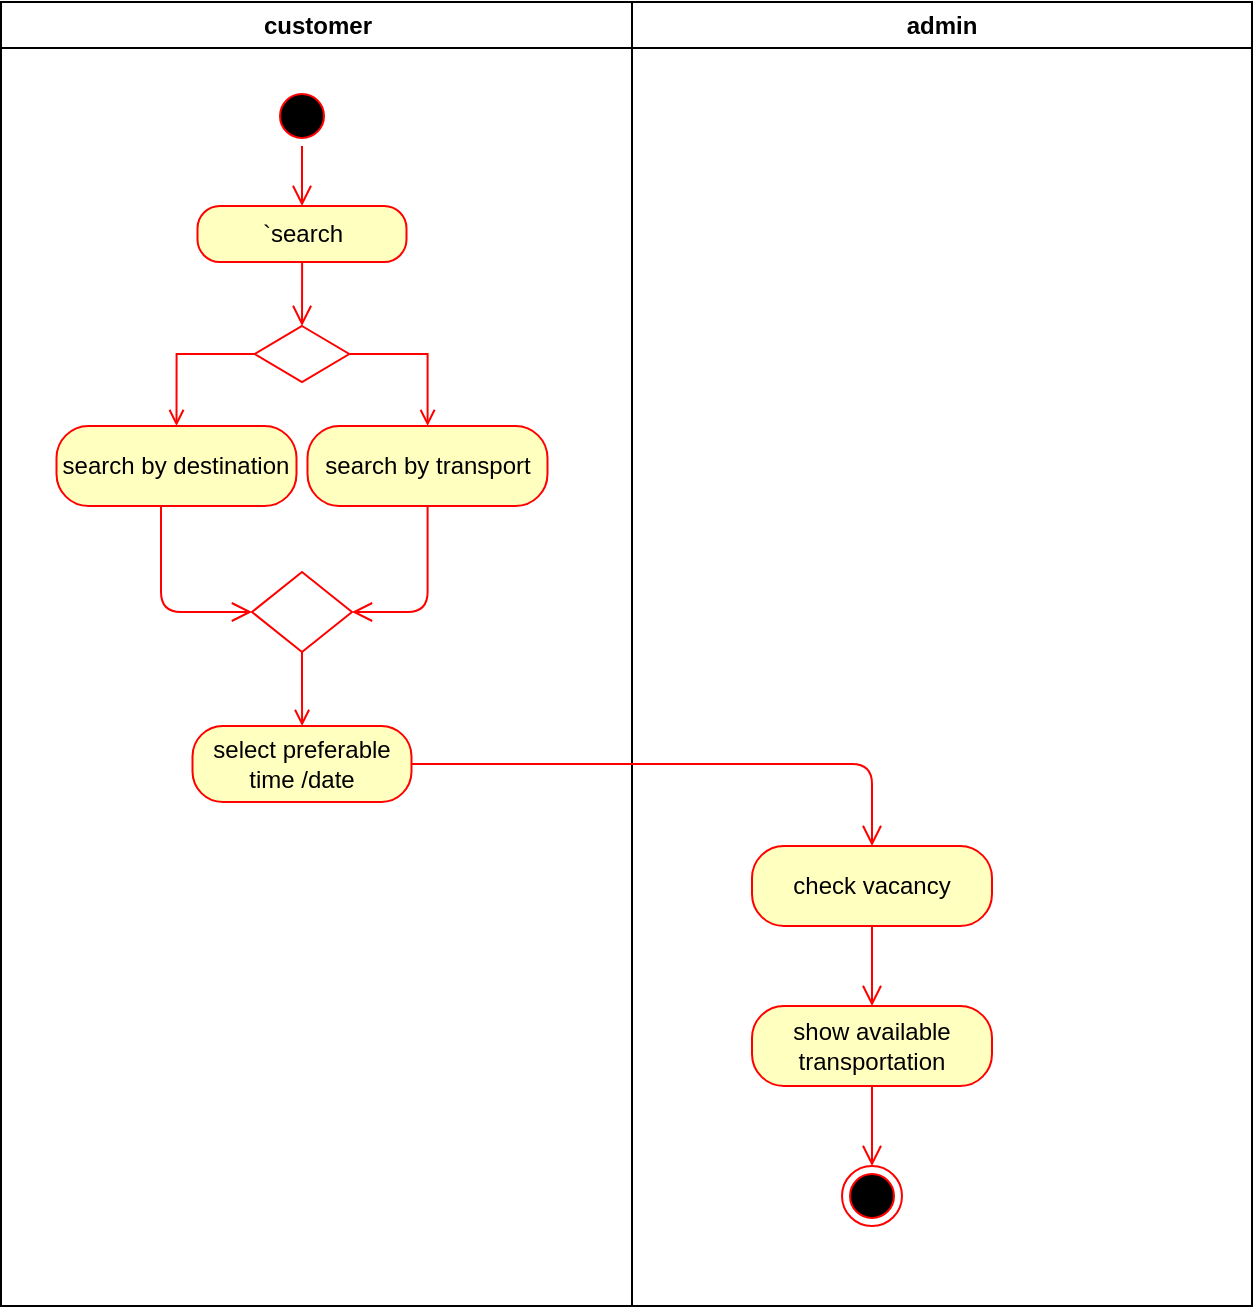 <mxfile version="13.9.9" type="device" pages="4"><diagram name="Search" id="e7e014a7-5840-1c2e-5031-d8a46d1fe8dd"><mxGraphModel dx="852" dy="494" grid="1" gridSize="10" guides="1" tooltips="1" connect="1" arrows="1" fold="1" page="1" pageScale="1" pageWidth="1169" pageHeight="826" background="#ffffff" math="0" shadow="0"><root><mxCell id="0"/><mxCell id="1" parent="0"/><mxCell id="2" value="customer" style="swimlane;whiteSpace=wrap" parent="1" vertex="1"><mxGeometry x="164.5" y="128" width="315.5" height="652" as="geometry"/></mxCell><mxCell id="qeOSUDJX1IPckVFcN7k8-5" value="" style="ellipse;html=1;shape=startState;fillColor=#000000;strokeColor=#ff0000;" parent="2" vertex="1"><mxGeometry x="135.5" y="42" width="30" height="30" as="geometry"/></mxCell><mxCell id="qeOSUDJX1IPckVFcN7k8-6" value="" style="edgeStyle=orthogonalEdgeStyle;html=1;verticalAlign=bottom;endArrow=open;endSize=8;strokeColor=#ff0000;entryX=0.5;entryY=0;entryDx=0;entryDy=0;" parent="2" source="qeOSUDJX1IPckVFcN7k8-5" target="qeOSUDJX1IPckVFcN7k8-7" edge="1"><mxGeometry relative="1" as="geometry"><mxPoint x="150.5" y="132" as="targetPoint"/><mxPoint x="150.5" y="62" as="sourcePoint"/><Array as="points"/></mxGeometry></mxCell><mxCell id="qeOSUDJX1IPckVFcN7k8-7" value="`search" style="rounded=1;whiteSpace=wrap;html=1;arcSize=40;fontColor=#000000;fillColor=#ffffc0;strokeColor=#ff0000;" parent="2" vertex="1"><mxGeometry x="98.25" y="102" width="104.5" height="28" as="geometry"/></mxCell><mxCell id="qeOSUDJX1IPckVFcN7k8-8" value="" style="edgeStyle=orthogonalEdgeStyle;html=1;verticalAlign=bottom;endArrow=open;endSize=8;strokeColor=#ff0000;entryX=0.5;entryY=0;entryDx=0;entryDy=0;" parent="2" source="qeOSUDJX1IPckVFcN7k8-7" target="qeOSUDJX1IPckVFcN7k8-9" edge="1"><mxGeometry relative="1" as="geometry"><mxPoint x="145.5" y="222" as="targetPoint"/><Array as="points"/></mxGeometry></mxCell><mxCell id="qeOSUDJX1IPckVFcN7k8-14" style="edgeStyle=orthogonalEdgeStyle;rounded=0;orthogonalLoop=1;jettySize=auto;html=1;exitX=0;exitY=0.5;exitDx=0;exitDy=0;entryX=0.5;entryY=0;entryDx=0;entryDy=0;strokeColor=#FF0000;endArrow=open;endFill=0;" parent="2" source="qeOSUDJX1IPckVFcN7k8-9" target="qeOSUDJX1IPckVFcN7k8-12" edge="1"><mxGeometry relative="1" as="geometry"/></mxCell><mxCell id="qeOSUDJX1IPckVFcN7k8-15" style="edgeStyle=orthogonalEdgeStyle;rounded=0;orthogonalLoop=1;jettySize=auto;html=1;exitX=1;exitY=0.5;exitDx=0;exitDy=0;strokeColor=#FF0000;endArrow=open;endFill=0;" parent="2" source="qeOSUDJX1IPckVFcN7k8-9" target="qeOSUDJX1IPckVFcN7k8-10" edge="1"><mxGeometry relative="1" as="geometry"/></mxCell><mxCell id="qeOSUDJX1IPckVFcN7k8-9" value="" style="rhombus;whiteSpace=wrap;html=1;strokeColor=#FF0000;" parent="2" vertex="1"><mxGeometry x="126.88" y="162" width="47.25" height="28" as="geometry"/></mxCell><mxCell id="qeOSUDJX1IPckVFcN7k8-12" value="search by destination" style="rounded=1;whiteSpace=wrap;html=1;arcSize=40;fontColor=#000000;fillColor=#ffffc0;strokeColor=#ff0000;" parent="2" vertex="1"><mxGeometry x="27.75" y="212" width="120" height="40" as="geometry"/></mxCell><mxCell id="qeOSUDJX1IPckVFcN7k8-13" value="" style="edgeStyle=orthogonalEdgeStyle;html=1;verticalAlign=bottom;endArrow=open;endSize=8;strokeColor=#ff0000;entryX=0;entryY=0.5;entryDx=0;entryDy=0;" parent="2" source="qeOSUDJX1IPckVFcN7k8-12" target="qeOSUDJX1IPckVFcN7k8-16" edge="1"><mxGeometry relative="1" as="geometry"><mxPoint x="115.5" y="422" as="targetPoint"/><Array as="points"><mxPoint x="80" y="305"/></Array></mxGeometry></mxCell><mxCell id="qeOSUDJX1IPckVFcN7k8-10" value="search by transport" style="rounded=1;whiteSpace=wrap;html=1;arcSize=40;fontColor=#000000;fillColor=#ffffc0;strokeColor=#ff0000;" parent="2" vertex="1"><mxGeometry x="153.25" y="212" width="120" height="40" as="geometry"/></mxCell><mxCell id="qeOSUDJX1IPckVFcN7k8-11" value="" style="edgeStyle=orthogonalEdgeStyle;html=1;verticalAlign=bottom;endArrow=open;endSize=8;strokeColor=#ff0000;entryX=1;entryY=0.5;entryDx=0;entryDy=0;" parent="2" source="qeOSUDJX1IPckVFcN7k8-10" target="qeOSUDJX1IPckVFcN7k8-16" edge="1"><mxGeometry relative="1" as="geometry"><mxPoint x="205.5" y="402" as="targetPoint"/></mxGeometry></mxCell><mxCell id="qeOSUDJX1IPckVFcN7k8-19" style="edgeStyle=orthogonalEdgeStyle;rounded=0;orthogonalLoop=1;jettySize=auto;html=1;exitX=0.5;exitY=1;exitDx=0;exitDy=0;strokeColor=#FF0000;endArrow=open;endFill=0;" parent="2" source="qeOSUDJX1IPckVFcN7k8-16" target="qeOSUDJX1IPckVFcN7k8-17" edge="1"><mxGeometry relative="1" as="geometry"/></mxCell><mxCell id="qeOSUDJX1IPckVFcN7k8-16" value="" style="rhombus;whiteSpace=wrap;html=1;strokeColor=#FF0000;" parent="2" vertex="1"><mxGeometry x="125.5" y="285" width="50" height="40" as="geometry"/></mxCell><mxCell id="qeOSUDJX1IPckVFcN7k8-17" value="select preferable time /date" style="rounded=1;whiteSpace=wrap;html=1;arcSize=40;fontColor=#000000;fillColor=#ffffc0;strokeColor=#ff0000;" parent="2" vertex="1"><mxGeometry x="95.75" y="362" width="109.5" height="38" as="geometry"/></mxCell><mxCell id="3" value="admin" style="swimlane;whiteSpace=wrap;startSize=23;" parent="1" vertex="1"><mxGeometry x="480" y="128" width="310" height="652" as="geometry"/></mxCell><mxCell id="qeOSUDJX1IPckVFcN7k8-20" value="check vacancy" style="rounded=1;whiteSpace=wrap;html=1;arcSize=40;fontColor=#000000;fillColor=#ffffc0;strokeColor=#ff0000;" parent="3" vertex="1"><mxGeometry x="60" y="422" width="120" height="40" as="geometry"/></mxCell><mxCell id="qeOSUDJX1IPckVFcN7k8-21" value="" style="edgeStyle=orthogonalEdgeStyle;html=1;verticalAlign=bottom;endArrow=open;endSize=8;strokeColor=#ff0000;entryX=0.5;entryY=0;entryDx=0;entryDy=0;" parent="3" source="qeOSUDJX1IPckVFcN7k8-20" target="qeOSUDJX1IPckVFcN7k8-22" edge="1"><mxGeometry relative="1" as="geometry"><mxPoint x="120" y="662" as="targetPoint"/></mxGeometry></mxCell><mxCell id="qeOSUDJX1IPckVFcN7k8-22" value="show available transportation" style="rounded=1;whiteSpace=wrap;html=1;arcSize=40;fontColor=#000000;fillColor=#ffffc0;strokeColor=#ff0000;" parent="3" vertex="1"><mxGeometry x="60" y="502" width="120" height="40" as="geometry"/></mxCell><mxCell id="qeOSUDJX1IPckVFcN7k8-23" value="" style="edgeStyle=orthogonalEdgeStyle;html=1;verticalAlign=bottom;endArrow=open;endSize=8;strokeColor=#ff0000;entryX=0.5;entryY=0;entryDx=0;entryDy=0;" parent="3" source="qeOSUDJX1IPckVFcN7k8-22" target="qeOSUDJX1IPckVFcN7k8-24" edge="1"><mxGeometry relative="1" as="geometry"><mxPoint x="120" y="762" as="targetPoint"/></mxGeometry></mxCell><mxCell id="qeOSUDJX1IPckVFcN7k8-24" value="" style="ellipse;html=1;shape=endState;fillColor=#000000;strokeColor=#ff0000;" parent="3" vertex="1"><mxGeometry x="105" y="582" width="30" height="30" as="geometry"/></mxCell><mxCell id="qeOSUDJX1IPckVFcN7k8-18" value="" style="edgeStyle=orthogonalEdgeStyle;html=1;verticalAlign=bottom;endArrow=open;endSize=8;strokeColor=#ff0000;entryX=0.5;entryY=0;entryDx=0;entryDy=0;" parent="1" source="qeOSUDJX1IPckVFcN7k8-17" target="qeOSUDJX1IPckVFcN7k8-20" edge="1"><mxGeometry relative="1" as="geometry"><mxPoint x="310" y="700" as="targetPoint"/></mxGeometry></mxCell></root></mxGraphModel></diagram><diagram id="DUa2So33EeLxDNttXJqI" name="Registration"><mxGraphModel dx="852" dy="504" grid="1" gridSize="10" guides="1" tooltips="1" connect="1" arrows="1" fold="1" page="1" pageScale="1" pageWidth="850" pageHeight="1100" math="0" shadow="0"><root><mxCell id="S8MkwDy0rK4Bxry2hY4p-0"/><mxCell id="S8MkwDy0rK4Bxry2hY4p-1" parent="S8MkwDy0rK4Bxry2hY4p-0"/><mxCell id="S8MkwDy0rK4Bxry2hY4p-2" value="registered customer" style="swimlane;whiteSpace=wrap" parent="S8MkwDy0rK4Bxry2hY4p-1" vertex="1"><mxGeometry x="120" y="128" width="320" height="452" as="geometry"/></mxCell><mxCell id="cXTFLQsDy_EAc0htpzDO-0" value="" style="ellipse;html=1;shape=startState;fillColor=#000000;strokeColor=#ff0000;" parent="S8MkwDy0rK4Bxry2hY4p-2" vertex="1"><mxGeometry x="130" y="50" width="30" height="30" as="geometry"/></mxCell><mxCell id="cXTFLQsDy_EAc0htpzDO-1" value="" style="edgeStyle=orthogonalEdgeStyle;html=1;verticalAlign=bottom;endArrow=open;endSize=8;strokeColor=#ff0000;entryX=0.5;entryY=0;entryDx=0;entryDy=0;" parent="S8MkwDy0rK4Bxry2hY4p-2" target="cXTFLQsDy_EAc0htpzDO-2" edge="1"><mxGeometry relative="1" as="geometry"><mxPoint x="144.75" y="112" as="targetPoint"/><mxPoint x="145" y="72" as="sourcePoint"/><Array as="points"><mxPoint x="144.75" y="72"/><mxPoint x="144.75" y="72"/></Array></mxGeometry></mxCell><mxCell id="cXTFLQsDy_EAc0htpzDO-2" value="registration" style="rounded=1;whiteSpace=wrap;html=1;arcSize=40;fontColor=#000000;fillColor=#ffffc0;strokeColor=#ff0000;" parent="S8MkwDy0rK4Bxry2hY4p-2" vertex="1"><mxGeometry x="89.5" y="112" width="110" height="32" as="geometry"/></mxCell><mxCell id="cXTFLQsDy_EAc0htpzDO-3" value="" style="edgeStyle=orthogonalEdgeStyle;html=1;verticalAlign=bottom;endArrow=open;endSize=8;strokeColor=#ff0000;entryX=0.5;entryY=0;entryDx=0;entryDy=0;" parent="S8MkwDy0rK4Bxry2hY4p-2" source="cXTFLQsDy_EAc0htpzDO-2" target="cXTFLQsDy_EAc0htpzDO-4" edge="1"><mxGeometry relative="1" as="geometry"><mxPoint x="144.5" y="222" as="targetPoint"/></mxGeometry></mxCell><mxCell id="cXTFLQsDy_EAc0htpzDO-9" style="edgeStyle=orthogonalEdgeStyle;rounded=0;orthogonalLoop=1;jettySize=auto;html=1;exitX=0;exitY=0.5;exitDx=0;exitDy=0;strokeColor=#FF0000;endArrow=open;endFill=0;" parent="S8MkwDy0rK4Bxry2hY4p-2" source="cXTFLQsDy_EAc0htpzDO-4" target="cXTFLQsDy_EAc0htpzDO-5" edge="1"><mxGeometry relative="1" as="geometry"/></mxCell><mxCell id="cXTFLQsDy_EAc0htpzDO-10" style="edgeStyle=orthogonalEdgeStyle;rounded=0;orthogonalLoop=1;jettySize=auto;html=1;exitX=1;exitY=0.5;exitDx=0;exitDy=0;entryX=0.5;entryY=0;entryDx=0;entryDy=0;strokeColor=#FF0000;endArrow=open;endFill=0;" parent="S8MkwDy0rK4Bxry2hY4p-2" source="cXTFLQsDy_EAc0htpzDO-4" target="cXTFLQsDy_EAc0htpzDO-7" edge="1"><mxGeometry relative="1" as="geometry"/></mxCell><mxCell id="cXTFLQsDy_EAc0htpzDO-4" value="" style="rhombus;whiteSpace=wrap;html=1;strokeColor=#FF0000;" parent="S8MkwDy0rK4Bxry2hY4p-2" vertex="1"><mxGeometry x="124.5" y="172" width="40" height="38" as="geometry"/></mxCell><mxCell id="cXTFLQsDy_EAc0htpzDO-5" value="By email" style="rounded=1;whiteSpace=wrap;html=1;arcSize=40;fontColor=#000000;fillColor=#ffffc0;strokeColor=#ff0000;" parent="S8MkwDy0rK4Bxry2hY4p-2" vertex="1"><mxGeometry x="30" y="222" width="100" height="32" as="geometry"/></mxCell><mxCell id="cXTFLQsDy_EAc0htpzDO-6" value="" style="edgeStyle=orthogonalEdgeStyle;html=1;verticalAlign=bottom;endArrow=open;endSize=8;strokeColor=#ff0000;entryX=0;entryY=0.5;entryDx=0;entryDy=0;" parent="S8MkwDy0rK4Bxry2hY4p-2" source="cXTFLQsDy_EAc0htpzDO-5" target="HuJUpIb_npVlXWp3IgbH-0" edge="1"><mxGeometry relative="1" as="geometry"><mxPoint x="80" y="382" as="targetPoint"/></mxGeometry></mxCell><mxCell id="cXTFLQsDy_EAc0htpzDO-7" value="by phone no" style="rounded=1;whiteSpace=wrap;html=1;arcSize=40;fontColor=#000000;fillColor=#ffffc0;strokeColor=#ff0000;" parent="S8MkwDy0rK4Bxry2hY4p-2" vertex="1"><mxGeometry x="170" y="222" width="100" height="32" as="geometry"/></mxCell><mxCell id="cXTFLQsDy_EAc0htpzDO-8" value="" style="edgeStyle=orthogonalEdgeStyle;html=1;verticalAlign=bottom;endArrow=open;endSize=8;strokeColor=#ff0000;entryX=1;entryY=0.5;entryDx=0;entryDy=0;exitX=0.5;exitY=1;exitDx=0;exitDy=0;" parent="S8MkwDy0rK4Bxry2hY4p-2" source="cXTFLQsDy_EAc0htpzDO-7" target="HuJUpIb_npVlXWp3IgbH-0" edge="1"><mxGeometry relative="1" as="geometry"><mxPoint x="219.5" y="382" as="targetPoint"/></mxGeometry></mxCell><mxCell id="HuJUpIb_npVlXWp3IgbH-0" value="" style="rhombus;whiteSpace=wrap;html=1;strokeColor=#CC0000;" parent="S8MkwDy0rK4Bxry2hY4p-2" vertex="1"><mxGeometry x="125" y="282" width="40" height="30" as="geometry"/></mxCell><mxCell id="S8MkwDy0rK4Bxry2hY4p-3" value="admin" style="swimlane;whiteSpace=wrap" parent="S8MkwDy0rK4Bxry2hY4p-1" vertex="1"><mxGeometry x="440" y="128" width="270" height="452" as="geometry"/></mxCell><mxCell id="HuJUpIb_npVlXWp3IgbH-1" value="Confirm registration" style="rounded=1;whiteSpace=wrap;html=1;arcSize=40;fontColor=#000000;fillColor=#ffffc0;strokeColor=#ff0000;" parent="S8MkwDy0rK4Bxry2hY4p-3" vertex="1"><mxGeometry x="100.25" y="332" width="120" height="40" as="geometry"/></mxCell><mxCell id="HuJUpIb_npVlXWp3IgbH-2" value="" style="edgeStyle=orthogonalEdgeStyle;html=1;verticalAlign=bottom;endArrow=open;endSize=8;strokeColor=#ff0000;entryX=0.5;entryY=0;entryDx=0;entryDy=0;" parent="S8MkwDy0rK4Bxry2hY4p-3" source="HuJUpIb_npVlXWp3IgbH-1" target="uneC9QpCasxRFeMN2yu6-0" edge="1"><mxGeometry relative="1" as="geometry"><mxPoint x="160.25" y="523" as="targetPoint"/></mxGeometry></mxCell><mxCell id="uneC9QpCasxRFeMN2yu6-0" value="" style="ellipse;html=1;shape=endState;fillColor=#000000;strokeColor=#ff0000;" parent="S8MkwDy0rK4Bxry2hY4p-3" vertex="1"><mxGeometry x="145.25" y="402" width="30" height="30" as="geometry"/></mxCell><mxCell id="uneC9QpCasxRFeMN2yu6-1" style="edgeStyle=orthogonalEdgeStyle;rounded=0;orthogonalLoop=1;jettySize=auto;html=1;exitX=0.5;exitY=1;exitDx=0;exitDy=0;strokeColor=#FF0000;entryX=0;entryY=0.5;entryDx=0;entryDy=0;endArrow=open;endFill=0;" parent="S8MkwDy0rK4Bxry2hY4p-1" source="HuJUpIb_npVlXWp3IgbH-0" target="HuJUpIb_npVlXWp3IgbH-1" edge="1"><mxGeometry relative="1" as="geometry"><mxPoint x="520.25" y="542" as="targetPoint"/><Array as="points"><mxPoint x="265" y="480"/></Array></mxGeometry></mxCell><mxCell id="uneC9QpCasxRFeMN2yu6-7" value="Registration" style="rounded=0;whiteSpace=wrap;html=1;fillColor=#FFFFFF;strokeColor=#1F1F1F;" parent="S8MkwDy0rK4Bxry2hY4p-1" vertex="1"><mxGeometry x="120" y="100" width="590" height="28" as="geometry"/></mxCell></root></mxGraphModel></diagram><diagram id="KPnn68Y6d3oHy4AVFa9a" name="PayBill"><mxGraphModel dx="852" dy="494" grid="1" gridSize="10" guides="1" tooltips="1" connect="1" arrows="1" fold="1" page="1" pageScale="1" pageWidth="850" pageHeight="1100" math="0" shadow="0"><root><mxCell id="OeTExDT763Gsxi2jexqy-0"/><mxCell id="OeTExDT763Gsxi2jexqy-1" parent="OeTExDT763Gsxi2jexqy-0"/><mxCell id="KwCaa0-1n49svCzgDpUr-0" value="registered customer" style="swimlane;whiteSpace=wrap" parent="OeTExDT763Gsxi2jexqy-1" vertex="1"><mxGeometry x="40" y="120" width="420" height="1090" as="geometry"/></mxCell><mxCell id="KwCaa0-1n49svCzgDpUr-19" value="" style="ellipse;html=1;shape=startState;fillColor=#000000;strokeColor=#ff0000;" parent="KwCaa0-1n49svCzgDpUr-0" vertex="1"><mxGeometry x="170" y="52" width="30" height="30" as="geometry"/></mxCell><mxCell id="KwCaa0-1n49svCzgDpUr-20" value="" style="edgeStyle=orthogonalEdgeStyle;html=1;verticalAlign=bottom;endArrow=open;endSize=8;strokeColor=#ff0000;entryX=0.5;entryY=0;entryDx=0;entryDy=0;" parent="KwCaa0-1n49svCzgDpUr-0" source="KwCaa0-1n49svCzgDpUr-19" target="KwCaa0-1n49svCzgDpUr-21" edge="1"><mxGeometry relative="1" as="geometry"><mxPoint x="185" y="152" as="targetPoint"/><Array as="points"><mxPoint x="185" y="102"/><mxPoint x="185" y="102"/></Array></mxGeometry></mxCell><mxCell id="KwCaa0-1n49svCzgDpUr-21" value="Select transport" style="rounded=1;whiteSpace=wrap;html=1;arcSize=40;fontColor=#000000;fillColor=#ffffc0;strokeColor=#ff0000;" parent="KwCaa0-1n49svCzgDpUr-0" vertex="1"><mxGeometry x="125" y="110" width="120" height="40" as="geometry"/></mxCell><mxCell id="KwCaa0-1n49svCzgDpUr-22" value="" style="edgeStyle=orthogonalEdgeStyle;html=1;verticalAlign=bottom;endArrow=open;endSize=8;strokeColor=#ff0000;" parent="KwCaa0-1n49svCzgDpUr-0" source="KwCaa0-1n49svCzgDpUr-21" target="KwCaa0-1n49svCzgDpUr-23" edge="1"><mxGeometry relative="1" as="geometry"><mxPoint x="190" y="252" as="targetPoint"/></mxGeometry></mxCell><mxCell id="KwCaa0-1n49svCzgDpUr-23" value="select seat type" style="rounded=1;whiteSpace=wrap;html=1;arcSize=40;fontColor=#000000;fillColor=#ffffc0;strokeColor=#ff0000;" parent="KwCaa0-1n49svCzgDpUr-0" vertex="1"><mxGeometry x="125" y="190" width="120" height="40" as="geometry"/></mxCell><mxCell id="KwCaa0-1n49svCzgDpUr-24" value="" style="edgeStyle=orthogonalEdgeStyle;html=1;verticalAlign=bottom;endArrow=open;endSize=8;strokeColor=#ff0000;entryX=0.5;entryY=0;entryDx=0;entryDy=0;" parent="KwCaa0-1n49svCzgDpUr-0" source="KwCaa0-1n49svCzgDpUr-23" target="KwCaa0-1n49svCzgDpUr-25" edge="1"><mxGeometry relative="1" as="geometry"><mxPoint x="190" y="351" as="targetPoint"/></mxGeometry></mxCell><mxCell id="KwCaa0-1n49svCzgDpUr-32" style="edgeStyle=orthogonalEdgeStyle;rounded=0;orthogonalLoop=1;jettySize=auto;html=1;exitX=0;exitY=0.5;exitDx=0;exitDy=0;endArrow=open;endFill=0;strokeColor=#FF0000;" parent="KwCaa0-1n49svCzgDpUr-0" source="KwCaa0-1n49svCzgDpUr-25" target="KwCaa0-1n49svCzgDpUr-29" edge="1"><mxGeometry relative="1" as="geometry"/></mxCell><mxCell id="KwCaa0-1n49svCzgDpUr-33" style="edgeStyle=orthogonalEdgeStyle;rounded=0;orthogonalLoop=1;jettySize=auto;html=1;exitX=1;exitY=0.5;exitDx=0;exitDy=0;entryX=0.5;entryY=0;entryDx=0;entryDy=0;endArrow=open;endFill=0;strokeColor=#FF0000;" parent="KwCaa0-1n49svCzgDpUr-0" source="KwCaa0-1n49svCzgDpUr-25" target="KwCaa0-1n49svCzgDpUr-27" edge="1"><mxGeometry relative="1" as="geometry"/></mxCell><mxCell id="KwCaa0-1n49svCzgDpUr-25" value="" style="rhombus;whiteSpace=wrap;html=1;fillColor=#FFFFFF;strokeColor=#FF0000;" parent="KwCaa0-1n49svCzgDpUr-0" vertex="1"><mxGeometry x="165" y="270" width="40" height="30" as="geometry"/></mxCell><mxCell id="KwCaa0-1n49svCzgDpUr-29" value="A class" style="rounded=1;whiteSpace=wrap;html=1;arcSize=40;fontColor=#000000;fillColor=#ffffc0;strokeColor=#ff0000;" parent="KwCaa0-1n49svCzgDpUr-0" vertex="1"><mxGeometry x="60" y="318" width="120" height="32" as="geometry"/></mxCell><mxCell id="KwCaa0-1n49svCzgDpUr-30" value="" style="edgeStyle=orthogonalEdgeStyle;html=1;verticalAlign=bottom;endArrow=open;endSize=8;strokeColor=#ff0000;entryX=0;entryY=0.5;entryDx=0;entryDy=0;" parent="KwCaa0-1n49svCzgDpUr-0" source="KwCaa0-1n49svCzgDpUr-29" target="KwCaa0-1n49svCzgDpUr-34" edge="1"><mxGeometry relative="1" as="geometry"><mxPoint x="110" y="484" as="targetPoint"/></mxGeometry></mxCell><mxCell id="KwCaa0-1n49svCzgDpUr-27" value="B class" style="rounded=1;whiteSpace=wrap;html=1;arcSize=40;fontColor=#000000;fillColor=#ffffc0;strokeColor=#ff0000;" parent="KwCaa0-1n49svCzgDpUr-0" vertex="1"><mxGeometry x="200" y="320" width="110" height="28" as="geometry"/></mxCell><mxCell id="KwCaa0-1n49svCzgDpUr-34" value="" style="rhombus;whiteSpace=wrap;html=1;fillColor=#FFFFFF;strokeColor=#FF0000;" parent="KwCaa0-1n49svCzgDpUr-0" vertex="1"><mxGeometry x="165" y="370" width="40" height="40" as="geometry"/></mxCell><mxCell id="KwCaa0-1n49svCzgDpUr-28" value="" style="edgeStyle=orthogonalEdgeStyle;html=1;verticalAlign=bottom;endArrow=open;endSize=8;strokeColor=#ff0000;entryX=1;entryY=0.5;entryDx=0;entryDy=0;" parent="KwCaa0-1n49svCzgDpUr-0" source="KwCaa0-1n49svCzgDpUr-27" target="KwCaa0-1n49svCzgDpUr-34" edge="1"><mxGeometry relative="1" as="geometry"><mxPoint x="255" y="482" as="targetPoint"/><Array as="points"><mxPoint x="255" y="390"/></Array></mxGeometry></mxCell><mxCell id="KwCaa0-1n49svCzgDpUr-63" style="edgeStyle=orthogonalEdgeStyle;rounded=0;orthogonalLoop=1;jettySize=auto;html=1;exitX=0;exitY=0.5;exitDx=0;exitDy=0;entryX=0.5;entryY=0;entryDx=0;entryDy=0;endArrow=open;endFill=0;strokeColor=#FF0000;" parent="KwCaa0-1n49svCzgDpUr-0" source="KwCaa0-1n49svCzgDpUr-47" target="KwCaa0-1n49svCzgDpUr-60" edge="1"><mxGeometry relative="1" as="geometry"><mxPoint x="159.94" y="530" as="sourcePoint"/></mxGeometry></mxCell><mxCell id="KwCaa0-1n49svCzgDpUr-47" value="pay bill?" style="rhombus;whiteSpace=wrap;html=1;fillColor=#ffffc0;strokeColor=#ff0000;" parent="KwCaa0-1n49svCzgDpUr-0" vertex="1"><mxGeometry x="159.94" y="490" width="80" height="40" as="geometry"/></mxCell><mxCell id="KwCaa0-1n49svCzgDpUr-48" value="no" style="edgeStyle=orthogonalEdgeStyle;html=1;align=left;verticalAlign=bottom;endArrow=open;endSize=8;strokeColor=#ff0000;entryX=1;entryY=0.5;entryDx=0;entryDy=0;exitX=1;exitY=0.5;exitDx=0;exitDy=0;" parent="KwCaa0-1n49svCzgDpUr-0" source="KwCaa0-1n49svCzgDpUr-47" target="KwCaa0-1n49svCzgDpUr-69" edge="1"><mxGeometry x="-1" relative="1" as="geometry"><mxPoint x="759.94" y="1071" as="targetPoint"/><Array as="points"><mxPoint x="760" y="510"/><mxPoint x="760" y="1044"/></Array><mxPoint x="239.94" y="530" as="sourcePoint"/></mxGeometry></mxCell><mxCell id="KwCaa0-1n49svCzgDpUr-50" value="credit card info" style="rounded=1;whiteSpace=wrap;html=1;arcSize=40;fontColor=#000000;fillColor=#ffffc0;strokeColor=#ff0000;" parent="KwCaa0-1n49svCzgDpUr-0" vertex="1"><mxGeometry x="80" y="650" width="120" height="40" as="geometry"/></mxCell><mxCell id="KwCaa0-1n49svCzgDpUr-62" style="edgeStyle=orthogonalEdgeStyle;rounded=0;orthogonalLoop=1;jettySize=auto;html=1;exitX=0.5;exitY=1;exitDx=0;exitDy=0;entryX=0.5;entryY=0;entryDx=0;entryDy=0;endArrow=open;endFill=0;strokeColor=#FF0000;" parent="KwCaa0-1n49svCzgDpUr-0" source="KwCaa0-1n49svCzgDpUr-60" target="KwCaa0-1n49svCzgDpUr-50" edge="1"><mxGeometry relative="1" as="geometry"/></mxCell><mxCell id="KwCaa0-1n49svCzgDpUr-60" value="" style="rhombus;whiteSpace=wrap;html=1;fillColor=#FFFFFF;strokeColor=#FF0000;" parent="KwCaa0-1n49svCzgDpUr-0" vertex="1"><mxGeometry x="110" y="590" width="60" height="40" as="geometry"/></mxCell><mxCell id="KwCaa0-1n49svCzgDpUr-67" value="Confirm" style="rounded=1;whiteSpace=wrap;html=1;arcSize=40;fontColor=#000000;fillColor=#ffffc0;strokeColor=#ff0000;" parent="KwCaa0-1n49svCzgDpUr-0" vertex="1"><mxGeometry x="169.94" y="930" width="120" height="40" as="geometry"/></mxCell><mxCell id="KwCaa0-1n49svCzgDpUr-68" value="" style="edgeStyle=orthogonalEdgeStyle;html=1;verticalAlign=bottom;endArrow=open;endSize=8;strokeColor=#ff0000;" parent="KwCaa0-1n49svCzgDpUr-0" source="KwCaa0-1n49svCzgDpUr-67" edge="1"><mxGeometry relative="1" as="geometry"><mxPoint x="229.94" y="1030" as="targetPoint"/></mxGeometry></mxCell><mxCell id="KwCaa0-1n49svCzgDpUr-69" value="" style="ellipse;html=1;shape=endState;fillColor=#000000;strokeColor=#ff0000;" parent="KwCaa0-1n49svCzgDpUr-0" vertex="1"><mxGeometry x="214.94" y="1030" width="30" height="28" as="geometry"/></mxCell><mxCell id="KwCaa0-1n49svCzgDpUr-64" value="yes" style="text;html=1;align=center;verticalAlign=middle;resizable=0;points=[];autosize=1;" parent="KwCaa0-1n49svCzgDpUr-0" vertex="1"><mxGeometry x="159.94" y="570" width="30" height="20" as="geometry"/></mxCell><mxCell id="KwCaa0-1n49svCzgDpUr-13" value="admin" style="swimlane;whiteSpace=wrap" parent="OeTExDT763Gsxi2jexqy-1" vertex="1"><mxGeometry x="460" y="120" width="380" height="1090" as="geometry"/></mxCell><mxCell id="KwCaa0-1n49svCzgDpUr-40" value="show amount" style="rounded=1;whiteSpace=wrap;html=1;arcSize=40;fontColor=#000000;fillColor=#ffffc0;strokeColor=#ff0000;" parent="KwCaa0-1n49svCzgDpUr-13" vertex="1"><mxGeometry x="135" y="416" width="110" height="28" as="geometry"/></mxCell><mxCell id="KwCaa0-1n49svCzgDpUr-53" value="verify credit card info" style="rounded=1;whiteSpace=wrap;html=1;arcSize=40;fontColor=#000000;fillColor=#ffffc0;strokeColor=#ff0000;" parent="KwCaa0-1n49svCzgDpUr-13" vertex="1"><mxGeometry x="109.94" y="728" width="120" height="40" as="geometry"/></mxCell><mxCell id="KwCaa0-1n49svCzgDpUr-54" value="" style="edgeStyle=orthogonalEdgeStyle;html=1;verticalAlign=bottom;endArrow=open;endSize=8;strokeColor=#ff0000;entryX=0.5;entryY=0;entryDx=0;entryDy=0;exitX=0.5;exitY=1;exitDx=0;exitDy=0;" parent="KwCaa0-1n49svCzgDpUr-13" source="KwCaa0-1n49svCzgDpUr-53" target="KwCaa0-1n49svCzgDpUr-55" edge="1"><mxGeometry relative="1" as="geometry"><mxPoint x="169.94" y="810" as="targetPoint"/><Array as="points"><mxPoint x="170" y="789"/><mxPoint x="170" y="789"/></Array></mxGeometry></mxCell><mxCell id="KwCaa0-1n49svCzgDpUr-55" value="credit info" style="rhombus;whiteSpace=wrap;html=1;fillColor=#ffffc0;strokeColor=#ff0000;" parent="KwCaa0-1n49svCzgDpUr-13" vertex="1"><mxGeometry x="129.94" y="818" width="80" height="40" as="geometry"/></mxCell><mxCell id="KwCaa0-1n49svCzgDpUr-43" style="edgeStyle=orthogonalEdgeStyle;rounded=1;orthogonalLoop=1;jettySize=auto;html=1;exitX=0.5;exitY=1;exitDx=0;exitDy=0;entryX=0;entryY=0.75;entryDx=0;entryDy=0;endArrow=open;endFill=0;strokeColor=#FF0000;" parent="OeTExDT763Gsxi2jexqy-1" source="KwCaa0-1n49svCzgDpUr-34" target="KwCaa0-1n49svCzgDpUr-40" edge="1"><mxGeometry relative="1" as="geometry"/></mxCell><mxCell id="KwCaa0-1n49svCzgDpUr-41" value="" style="edgeStyle=orthogonalEdgeStyle;html=1;verticalAlign=bottom;endArrow=open;endSize=8;strokeColor=#ff0000;entryX=0.5;entryY=0;entryDx=0;entryDy=0;" parent="OeTExDT763Gsxi2jexqy-1" source="KwCaa0-1n49svCzgDpUr-40" target="KwCaa0-1n49svCzgDpUr-47" edge="1"><mxGeometry relative="1" as="geometry"><mxPoint x="300" y="780.5" as="targetPoint"/><Array as="points"><mxPoint x="645" y="580"/><mxPoint x="240" y="580"/></Array></mxGeometry></mxCell><mxCell id="KwCaa0-1n49svCzgDpUr-51" value="" style="edgeStyle=orthogonalEdgeStyle;html=1;verticalAlign=bottom;endArrow=open;endSize=8;strokeColor=#ff0000;entryX=0;entryY=0.5;entryDx=0;entryDy=0;exitX=0.5;exitY=1;exitDx=0;exitDy=0;" parent="OeTExDT763Gsxi2jexqy-1" source="KwCaa0-1n49svCzgDpUr-50" target="KwCaa0-1n49svCzgDpUr-53" edge="1"><mxGeometry relative="1" as="geometry"><mxPoint x="209.94" y="968" as="targetPoint"/><Array as="points"><mxPoint x="180" y="868"/></Array></mxGeometry></mxCell><mxCell id="KwCaa0-1n49svCzgDpUr-65" style="edgeStyle=orthogonalEdgeStyle;rounded=0;orthogonalLoop=1;jettySize=auto;html=1;exitX=0;exitY=0.5;exitDx=0;exitDy=0;entryX=0;entryY=0.5;entryDx=0;entryDy=0;endArrow=open;endFill=0;strokeColor=#FF0000;" parent="OeTExDT763Gsxi2jexqy-1" source="KwCaa0-1n49svCzgDpUr-55" target="KwCaa0-1n49svCzgDpUr-60" edge="1"><mxGeometry relative="1" as="geometry"><Array as="points"><mxPoint x="100" y="958"/><mxPoint x="100" y="730"/></Array></mxGeometry></mxCell><mxCell id="KwCaa0-1n49svCzgDpUr-66" value="no" style="text;html=1;align=center;verticalAlign=middle;resizable=0;points=[];autosize=1;" parent="OeTExDT763Gsxi2jexqy-1" vertex="1"><mxGeometry x="554.94" y="938" width="30" height="20" as="geometry"/></mxCell><mxCell id="KwCaa0-1n49svCzgDpUr-57" value="yes" style="edgeStyle=orthogonalEdgeStyle;html=1;align=left;verticalAlign=top;endArrow=open;endSize=8;strokeColor=#ff0000;" parent="OeTExDT763Gsxi2jexqy-1" source="KwCaa0-1n49svCzgDpUr-55" target="KwCaa0-1n49svCzgDpUr-67" edge="1"><mxGeometry x="-0.628" y="-30" relative="1" as="geometry"><mxPoint x="649.94" y="1028" as="targetPoint"/><Array as="points"><mxPoint x="629.94" y="1018"/><mxPoint x="269.94" y="1018"/></Array><mxPoint as="offset"/></mxGeometry></mxCell><mxCell id="KwCaa0-1n49svCzgDpUr-70" value="Paybill" style="rounded=0;whiteSpace=wrap;html=1;strokeColor=#1F1F1F;fillColor=#FFFFFF;" parent="OeTExDT763Gsxi2jexqy-1" vertex="1"><mxGeometry x="40" y="90" width="800" height="30" as="geometry"/></mxCell></root></mxGraphModel></diagram><diagram id="gnwtgaobQ5UUNIWeM3cS" name="All In One"><mxGraphModel dx="852" dy="494" grid="1" gridSize="10" guides="1" tooltips="1" connect="1" arrows="1" fold="1" page="1" pageScale="1" pageWidth="850" pageHeight="1100" math="0" shadow="0"><root><mxCell id="pVeHCzeX8YB7LR7oR2N4-0"/><mxCell id="pVeHCzeX8YB7LR7oR2N4-1" parent="pVeHCzeX8YB7LR7oR2N4-0"/><mxCell id="F5ioup3kpBXUyNNIgMD8-0" value="customer" style="swimlane;whiteSpace=wrap" parent="pVeHCzeX8YB7LR7oR2N4-1" vertex="1"><mxGeometry x="164.5" y="120" width="375.5" height="1990" as="geometry"/></mxCell><mxCell id="F5ioup3kpBXUyNNIgMD8-1" value="" style="ellipse;html=1;shape=startState;fillColor=#000000;strokeColor=#ff0000;" parent="F5ioup3kpBXUyNNIgMD8-0" vertex="1"><mxGeometry x="135.5" y="42" width="30" height="30" as="geometry"/></mxCell><mxCell id="F5ioup3kpBXUyNNIgMD8-2" value="" style="edgeStyle=orthogonalEdgeStyle;html=1;verticalAlign=bottom;endArrow=open;endSize=8;strokeColor=#ff0000;entryX=0.5;entryY=0;entryDx=0;entryDy=0;" parent="F5ioup3kpBXUyNNIgMD8-0" source="F5ioup3kpBXUyNNIgMD8-1" target="F5ioup3kpBXUyNNIgMD8-3" edge="1"><mxGeometry relative="1" as="geometry"><mxPoint x="150.5" y="132" as="targetPoint"/><mxPoint x="150.5" y="62" as="sourcePoint"/><Array as="points"/></mxGeometry></mxCell><mxCell id="F5ioup3kpBXUyNNIgMD8-3" value="`search" style="rounded=1;whiteSpace=wrap;html=1;arcSize=40;fontColor=#000000;fillColor=#ffffc0;strokeColor=#ff0000;" parent="F5ioup3kpBXUyNNIgMD8-0" vertex="1"><mxGeometry x="98.25" y="102" width="104.5" height="28" as="geometry"/></mxCell><mxCell id="F5ioup3kpBXUyNNIgMD8-4" value="" style="edgeStyle=orthogonalEdgeStyle;html=1;verticalAlign=bottom;endArrow=open;endSize=8;strokeColor=#ff0000;entryX=0.5;entryY=0;entryDx=0;entryDy=0;" parent="F5ioup3kpBXUyNNIgMD8-0" source="F5ioup3kpBXUyNNIgMD8-3" target="F5ioup3kpBXUyNNIgMD8-7" edge="1"><mxGeometry relative="1" as="geometry"><mxPoint x="145.5" y="222" as="targetPoint"/><Array as="points"/></mxGeometry></mxCell><mxCell id="F5ioup3kpBXUyNNIgMD8-5" style="edgeStyle=orthogonalEdgeStyle;rounded=0;orthogonalLoop=1;jettySize=auto;html=1;exitX=0;exitY=0.5;exitDx=0;exitDy=0;entryX=0.5;entryY=0;entryDx=0;entryDy=0;strokeColor=#FF0000;endArrow=open;endFill=0;" parent="F5ioup3kpBXUyNNIgMD8-0" source="F5ioup3kpBXUyNNIgMD8-7" target="F5ioup3kpBXUyNNIgMD8-8" edge="1"><mxGeometry relative="1" as="geometry"/></mxCell><mxCell id="F5ioup3kpBXUyNNIgMD8-6" style="edgeStyle=orthogonalEdgeStyle;rounded=0;orthogonalLoop=1;jettySize=auto;html=1;exitX=1;exitY=0.5;exitDx=0;exitDy=0;strokeColor=#FF0000;endArrow=open;endFill=0;" parent="F5ioup3kpBXUyNNIgMD8-0" source="F5ioup3kpBXUyNNIgMD8-7" target="F5ioup3kpBXUyNNIgMD8-10" edge="1"><mxGeometry relative="1" as="geometry"/></mxCell><mxCell id="F5ioup3kpBXUyNNIgMD8-7" value="" style="rhombus;whiteSpace=wrap;html=1;strokeColor=#FF0000;" parent="F5ioup3kpBXUyNNIgMD8-0" vertex="1"><mxGeometry x="126.88" y="162" width="47.25" height="28" as="geometry"/></mxCell><mxCell id="F5ioup3kpBXUyNNIgMD8-8" value="search by destination" style="rounded=1;whiteSpace=wrap;html=1;arcSize=40;fontColor=#000000;fillColor=#ffffc0;strokeColor=#ff0000;" parent="F5ioup3kpBXUyNNIgMD8-0" vertex="1"><mxGeometry x="27.75" y="212" width="120" height="40" as="geometry"/></mxCell><mxCell id="F5ioup3kpBXUyNNIgMD8-9" value="" style="edgeStyle=orthogonalEdgeStyle;html=1;verticalAlign=bottom;endArrow=open;endSize=8;strokeColor=#ff0000;entryX=0;entryY=0.5;entryDx=0;entryDy=0;" parent="F5ioup3kpBXUyNNIgMD8-0" source="F5ioup3kpBXUyNNIgMD8-8" target="F5ioup3kpBXUyNNIgMD8-13" edge="1"><mxGeometry relative="1" as="geometry"><mxPoint x="115.5" y="422" as="targetPoint"/><Array as="points"><mxPoint x="80" y="305"/></Array></mxGeometry></mxCell><mxCell id="F5ioup3kpBXUyNNIgMD8-10" value="search by transport" style="rounded=1;whiteSpace=wrap;html=1;arcSize=40;fontColor=#000000;fillColor=#ffffc0;strokeColor=#ff0000;" parent="F5ioup3kpBXUyNNIgMD8-0" vertex="1"><mxGeometry x="153.25" y="212" width="120" height="40" as="geometry"/></mxCell><mxCell id="F5ioup3kpBXUyNNIgMD8-11" value="" style="edgeStyle=orthogonalEdgeStyle;html=1;verticalAlign=bottom;endArrow=open;endSize=8;strokeColor=#ff0000;entryX=1;entryY=0.5;entryDx=0;entryDy=0;" parent="F5ioup3kpBXUyNNIgMD8-0" source="F5ioup3kpBXUyNNIgMD8-10" target="F5ioup3kpBXUyNNIgMD8-13" edge="1"><mxGeometry relative="1" as="geometry"><mxPoint x="205.5" y="402" as="targetPoint"/></mxGeometry></mxCell><mxCell id="F5ioup3kpBXUyNNIgMD8-12" style="edgeStyle=orthogonalEdgeStyle;rounded=0;orthogonalLoop=1;jettySize=auto;html=1;exitX=0.5;exitY=1;exitDx=0;exitDy=0;strokeColor=#FF0000;endArrow=open;endFill=0;" parent="F5ioup3kpBXUyNNIgMD8-0" source="F5ioup3kpBXUyNNIgMD8-13" target="F5ioup3kpBXUyNNIgMD8-14" edge="1"><mxGeometry relative="1" as="geometry"/></mxCell><mxCell id="F5ioup3kpBXUyNNIgMD8-13" value="" style="rhombus;whiteSpace=wrap;html=1;strokeColor=#FF0000;" parent="F5ioup3kpBXUyNNIgMD8-0" vertex="1"><mxGeometry x="125.5" y="285" width="50" height="40" as="geometry"/></mxCell><mxCell id="F5ioup3kpBXUyNNIgMD8-14" value="select preferable time /date" style="rounded=1;whiteSpace=wrap;html=1;arcSize=40;fontColor=#000000;fillColor=#ffffc0;strokeColor=#ff0000;" parent="F5ioup3kpBXUyNNIgMD8-0" vertex="1"><mxGeometry x="95.75" y="362" width="109.5" height="38" as="geometry"/></mxCell><mxCell id="n7UOjEZhIXM4mwTv9Of7-3" value="registration" style="rounded=1;whiteSpace=wrap;html=1;arcSize=40;fontColor=#000000;fillColor=#ffffc0;strokeColor=#ff0000;" parent="F5ioup3kpBXUyNNIgMD8-0" vertex="1"><mxGeometry x="144" y="672" width="110" height="32" as="geometry"/></mxCell><mxCell id="n7UOjEZhIXM4mwTv9Of7-4" value="" style="edgeStyle=orthogonalEdgeStyle;html=1;verticalAlign=bottom;endArrow=open;endSize=8;strokeColor=#ff0000;entryX=0.5;entryY=0;entryDx=0;entryDy=0;" parent="F5ioup3kpBXUyNNIgMD8-0" source="n7UOjEZhIXM4mwTv9Of7-3" target="n7UOjEZhIXM4mwTv9Of7-7" edge="1"><mxGeometry relative="1" as="geometry"><mxPoint x="200" y="782" as="targetPoint"/></mxGeometry></mxCell><mxCell id="n7UOjEZhIXM4mwTv9Of7-7" value="" style="rhombus;whiteSpace=wrap;html=1;strokeColor=#FF0000;" parent="F5ioup3kpBXUyNNIgMD8-0" vertex="1"><mxGeometry x="180" y="732" width="40" height="38" as="geometry"/></mxCell><mxCell id="n7UOjEZhIXM4mwTv9Of7-8" value="By email" style="rounded=1;whiteSpace=wrap;html=1;arcSize=40;fontColor=#000000;fillColor=#ffffc0;strokeColor=#ff0000;" parent="F5ioup3kpBXUyNNIgMD8-0" vertex="1"><mxGeometry x="85.5" y="782" width="100" height="32" as="geometry"/></mxCell><mxCell id="n7UOjEZhIXM4mwTv9Of7-5" style="edgeStyle=orthogonalEdgeStyle;rounded=0;orthogonalLoop=1;jettySize=auto;html=1;exitX=0;exitY=0.5;exitDx=0;exitDy=0;strokeColor=#FF0000;endArrow=open;endFill=0;" parent="F5ioup3kpBXUyNNIgMD8-0" source="n7UOjEZhIXM4mwTv9Of7-7" target="n7UOjEZhIXM4mwTv9Of7-8" edge="1"><mxGeometry relative="1" as="geometry"/></mxCell><mxCell id="n7UOjEZhIXM4mwTv9Of7-9" value="" style="edgeStyle=orthogonalEdgeStyle;html=1;verticalAlign=bottom;endArrow=open;endSize=8;strokeColor=#ff0000;entryX=0;entryY=0.5;entryDx=0;entryDy=0;" parent="F5ioup3kpBXUyNNIgMD8-0" source="n7UOjEZhIXM4mwTv9Of7-8" target="n7UOjEZhIXM4mwTv9Of7-12" edge="1"><mxGeometry relative="1" as="geometry"><mxPoint x="135.5" y="942" as="targetPoint"/></mxGeometry></mxCell><mxCell id="n7UOjEZhIXM4mwTv9Of7-10" value="by phone no" style="rounded=1;whiteSpace=wrap;html=1;arcSize=40;fontColor=#000000;fillColor=#ffffc0;strokeColor=#ff0000;" parent="F5ioup3kpBXUyNNIgMD8-0" vertex="1"><mxGeometry x="225.5" y="782" width="100" height="32" as="geometry"/></mxCell><mxCell id="n7UOjEZhIXM4mwTv9Of7-6" style="edgeStyle=orthogonalEdgeStyle;rounded=0;orthogonalLoop=1;jettySize=auto;html=1;exitX=1;exitY=0.5;exitDx=0;exitDy=0;entryX=0.5;entryY=0;entryDx=0;entryDy=0;strokeColor=#FF0000;endArrow=open;endFill=0;" parent="F5ioup3kpBXUyNNIgMD8-0" source="n7UOjEZhIXM4mwTv9Of7-7" target="n7UOjEZhIXM4mwTv9Of7-10" edge="1"><mxGeometry relative="1" as="geometry"/></mxCell><mxCell id="n7UOjEZhIXM4mwTv9Of7-11" value="" style="edgeStyle=orthogonalEdgeStyle;html=1;verticalAlign=bottom;endArrow=open;endSize=8;strokeColor=#ff0000;entryX=1;entryY=0.5;entryDx=0;entryDy=0;exitX=0.5;exitY=1;exitDx=0;exitDy=0;" parent="F5ioup3kpBXUyNNIgMD8-0" source="n7UOjEZhIXM4mwTv9Of7-10" target="n7UOjEZhIXM4mwTv9Of7-12" edge="1"><mxGeometry relative="1" as="geometry"><mxPoint x="275" y="942" as="targetPoint"/></mxGeometry></mxCell><mxCell id="n7UOjEZhIXM4mwTv9Of7-12" value="" style="rhombus;whiteSpace=wrap;html=1;strokeColor=#CC0000;" parent="F5ioup3kpBXUyNNIgMD8-0" vertex="1"><mxGeometry x="180.5" y="842" width="40" height="30" as="geometry"/></mxCell><mxCell id="n7UOjEZhIXM4mwTv9Of7-14" value="Confirm registration" style="rounded=1;whiteSpace=wrap;html=1;arcSize=40;fontColor=#000000;fillColor=#ffffc0;strokeColor=#ff0000;" parent="F5ioup3kpBXUyNNIgMD8-0" vertex="1"><mxGeometry x="449.25" y="892" width="120" height="40" as="geometry"/></mxCell><mxCell id="n7UOjEZhIXM4mwTv9Of7-17" style="edgeStyle=orthogonalEdgeStyle;rounded=1;orthogonalLoop=1;jettySize=auto;html=1;exitX=0.5;exitY=1;exitDx=0;exitDy=0;strokeColor=#FF0000;entryX=0;entryY=0.5;entryDx=0;entryDy=0;endArrow=open;endFill=0;" parent="F5ioup3kpBXUyNNIgMD8-0" source="n7UOjEZhIXM4mwTv9Of7-12" target="n7UOjEZhIXM4mwTv9Of7-14" edge="1"><mxGeometry relative="1" as="geometry"><mxPoint x="393" y="974" as="targetPoint"/><Array as="points"><mxPoint x="201" y="912"/></Array></mxGeometry></mxCell><mxCell id="vIC7ol_ffTxx60LNlmeF-38" style="edgeStyle=orthogonalEdgeStyle;rounded=1;orthogonalLoop=1;jettySize=auto;html=1;exitX=0.5;exitY=1;exitDx=0;exitDy=0;entryX=0.5;entryY=0;entryDx=0;entryDy=0;endArrow=open;endFill=0;" parent="F5ioup3kpBXUyNNIgMD8-0" source="vIC7ol_ffTxx60LNlmeF-37" target="n7UOjEZhIXM4mwTv9Of7-3" edge="1"><mxGeometry relative="1" as="geometry"/></mxCell><mxCell id="vIC7ol_ffTxx60LNlmeF-37" value="Register?" style="rhombus;whiteSpace=wrap;html=1;strokeColor=#FF0000;" parent="F5ioup3kpBXUyNNIgMD8-0" vertex="1"><mxGeometry x="170" y="600" width="58.25" height="52" as="geometry"/></mxCell><mxCell id="F5ioup3kpBXUyNNIgMD8-15" value="admin" style="swimlane;whiteSpace=wrap;startSize=23;" parent="pVeHCzeX8YB7LR7oR2N4-1" vertex="1"><mxGeometry x="540" y="120" width="310" height="1990" as="geometry"/></mxCell><mxCell id="F5ioup3kpBXUyNNIgMD8-16" value="check vacancy" style="rounded=1;whiteSpace=wrap;html=1;arcSize=40;fontColor=#000000;fillColor=#ffffc0;strokeColor=#ff0000;" parent="F5ioup3kpBXUyNNIgMD8-15" vertex="1"><mxGeometry x="96.25" y="422" width="120" height="40" as="geometry"/></mxCell><mxCell id="F5ioup3kpBXUyNNIgMD8-17" value="" style="edgeStyle=orthogonalEdgeStyle;html=1;verticalAlign=bottom;endArrow=open;endSize=8;strokeColor=#ff0000;entryX=0.5;entryY=0;entryDx=0;entryDy=0;" parent="F5ioup3kpBXUyNNIgMD8-15" source="F5ioup3kpBXUyNNIgMD8-16" target="F5ioup3kpBXUyNNIgMD8-18" edge="1"><mxGeometry relative="1" as="geometry"><mxPoint x="156.25" y="662" as="targetPoint"/></mxGeometry></mxCell><mxCell id="F5ioup3kpBXUyNNIgMD8-18" value="show available transportation" style="rounded=1;whiteSpace=wrap;html=1;arcSize=40;fontColor=#000000;fillColor=#ffffc0;strokeColor=#ff0000;" parent="F5ioup3kpBXUyNNIgMD8-15" vertex="1"><mxGeometry x="96.25" y="502" width="120" height="40" as="geometry"/></mxCell><mxCell id="vIC7ol_ffTxx60LNlmeF-26" value="show amount" style="rounded=1;whiteSpace=wrap;html=1;arcSize=40;fontColor=#000000;fillColor=#ffffc0;strokeColor=#ff0000;" parent="F5ioup3kpBXUyNNIgMD8-15" vertex="1"><mxGeometry x="90" y="1332" width="110" height="28" as="geometry"/></mxCell><mxCell id="vIC7ol_ffTxx60LNlmeF-27" value="verify credit card info" style="rounded=1;whiteSpace=wrap;html=1;arcSize=40;fontColor=#000000;fillColor=#ffffc0;strokeColor=#ff0000;" parent="F5ioup3kpBXUyNNIgMD8-15" vertex="1"><mxGeometry x="105" y="1621.94" width="120" height="40" as="geometry"/></mxCell><mxCell id="vIC7ol_ffTxx60LNlmeF-28" value="" style="edgeStyle=orthogonalEdgeStyle;html=1;verticalAlign=bottom;endArrow=open;endSize=8;strokeColor=#ff0000;entryX=0.5;entryY=0;entryDx=0;entryDy=0;exitX=0.5;exitY=1;exitDx=0;exitDy=0;" parent="F5ioup3kpBXUyNNIgMD8-15" source="vIC7ol_ffTxx60LNlmeF-27" target="vIC7ol_ffTxx60LNlmeF-29" edge="1"><mxGeometry relative="1" as="geometry"><mxPoint x="165" y="1703.94" as="targetPoint"/><Array as="points"><mxPoint x="165.06" y="1682.94"/><mxPoint x="165.06" y="1682.94"/></Array></mxGeometry></mxCell><mxCell id="vIC7ol_ffTxx60LNlmeF-29" value="credit info" style="rhombus;whiteSpace=wrap;html=1;fillColor=#ffffc0;strokeColor=#ff0000;" parent="F5ioup3kpBXUyNNIgMD8-15" vertex="1"><mxGeometry x="125" y="1711.94" width="80" height="40" as="geometry"/></mxCell><mxCell id="vIC7ol_ffTxx60LNlmeF-34" value="no" style="text;html=1;align=center;verticalAlign=middle;resizable=0;points=[];autosize=1;" parent="F5ioup3kpBXUyNNIgMD8-15" vertex="1"><mxGeometry x="90" y="1711.94" width="30" height="20" as="geometry"/></mxCell><mxCell id="vIC7ol_ffTxx60LNlmeF-42" value="Yes" style="text;html=1;align=center;verticalAlign=middle;resizable=0;points=[];autosize=1;" parent="F5ioup3kpBXUyNNIgMD8-15" vertex="1"><mxGeometry x="190" y="1761.94" width="40" height="20" as="geometry"/></mxCell><mxCell id="F5ioup3kpBXUyNNIgMD8-21" value="" style="edgeStyle=orthogonalEdgeStyle;html=1;verticalAlign=bottom;endArrow=open;endSize=8;strokeColor=#ff0000;entryX=0.5;entryY=0;entryDx=0;entryDy=0;" parent="pVeHCzeX8YB7LR7oR2N4-1" source="F5ioup3kpBXUyNNIgMD8-14" target="F5ioup3kpBXUyNNIgMD8-16" edge="1"><mxGeometry relative="1" as="geometry"><mxPoint x="310" y="700" as="targetPoint"/></mxGeometry></mxCell><mxCell id="vIC7ol_ffTxx60LNlmeF-0" value="registered customer" style="swimlane;whiteSpace=wrap" parent="pVeHCzeX8YB7LR7oR2N4-1" vertex="1"><mxGeometry x="850" y="120" width="380" height="1990" as="geometry"/></mxCell><mxCell id="vIC7ol_ffTxx60LNlmeF-3" value="Select transport" style="rounded=1;whiteSpace=wrap;html=1;arcSize=40;fontColor=#000000;fillColor=#ffffc0;strokeColor=#ff0000;" parent="vIC7ol_ffTxx60LNlmeF-0" vertex="1"><mxGeometry x="125" y="1000" width="120" height="40" as="geometry"/></mxCell><mxCell id="vIC7ol_ffTxx60LNlmeF-4" value="" style="edgeStyle=orthogonalEdgeStyle;html=1;verticalAlign=bottom;endArrow=open;endSize=8;strokeColor=#ff0000;" parent="vIC7ol_ffTxx60LNlmeF-0" source="vIC7ol_ffTxx60LNlmeF-3" target="vIC7ol_ffTxx60LNlmeF-5" edge="1"><mxGeometry relative="1" as="geometry"><mxPoint x="190" y="1142" as="targetPoint"/></mxGeometry></mxCell><mxCell id="vIC7ol_ffTxx60LNlmeF-5" value="select seat type" style="rounded=1;whiteSpace=wrap;html=1;arcSize=40;fontColor=#000000;fillColor=#ffffc0;strokeColor=#ff0000;" parent="vIC7ol_ffTxx60LNlmeF-0" vertex="1"><mxGeometry x="125" y="1080" width="120" height="40" as="geometry"/></mxCell><mxCell id="vIC7ol_ffTxx60LNlmeF-6" value="" style="edgeStyle=orthogonalEdgeStyle;html=1;verticalAlign=bottom;endArrow=open;endSize=8;strokeColor=#ff0000;entryX=0.5;entryY=0;entryDx=0;entryDy=0;" parent="vIC7ol_ffTxx60LNlmeF-0" source="vIC7ol_ffTxx60LNlmeF-5" target="vIC7ol_ffTxx60LNlmeF-9" edge="1"><mxGeometry relative="1" as="geometry"><mxPoint x="190" y="1241" as="targetPoint"/></mxGeometry></mxCell><mxCell id="vIC7ol_ffTxx60LNlmeF-7" style="edgeStyle=orthogonalEdgeStyle;rounded=0;orthogonalLoop=1;jettySize=auto;html=1;exitX=0;exitY=0.5;exitDx=0;exitDy=0;endArrow=open;endFill=0;strokeColor=#FF0000;" parent="vIC7ol_ffTxx60LNlmeF-0" source="vIC7ol_ffTxx60LNlmeF-9" target="vIC7ol_ffTxx60LNlmeF-10" edge="1"><mxGeometry relative="1" as="geometry"/></mxCell><mxCell id="vIC7ol_ffTxx60LNlmeF-8" style="edgeStyle=orthogonalEdgeStyle;rounded=0;orthogonalLoop=1;jettySize=auto;html=1;exitX=1;exitY=0.5;exitDx=0;exitDy=0;entryX=0.5;entryY=0;entryDx=0;entryDy=0;endArrow=open;endFill=0;strokeColor=#FF0000;" parent="vIC7ol_ffTxx60LNlmeF-0" source="vIC7ol_ffTxx60LNlmeF-9" target="vIC7ol_ffTxx60LNlmeF-12" edge="1"><mxGeometry relative="1" as="geometry"/></mxCell><mxCell id="vIC7ol_ffTxx60LNlmeF-9" value="" style="rhombus;whiteSpace=wrap;html=1;fillColor=#FFFFFF;strokeColor=#FF0000;" parent="vIC7ol_ffTxx60LNlmeF-0" vertex="1"><mxGeometry x="165" y="1160" width="40" height="30" as="geometry"/></mxCell><mxCell id="vIC7ol_ffTxx60LNlmeF-10" value="A class" style="rounded=1;whiteSpace=wrap;html=1;arcSize=40;fontColor=#000000;fillColor=#ffffc0;strokeColor=#ff0000;" parent="vIC7ol_ffTxx60LNlmeF-0" vertex="1"><mxGeometry x="60" y="1208" width="120" height="32" as="geometry"/></mxCell><mxCell id="vIC7ol_ffTxx60LNlmeF-11" value="" style="edgeStyle=orthogonalEdgeStyle;html=1;verticalAlign=bottom;endArrow=open;endSize=8;strokeColor=#ff0000;entryX=0;entryY=0.5;entryDx=0;entryDy=0;" parent="vIC7ol_ffTxx60LNlmeF-0" source="vIC7ol_ffTxx60LNlmeF-10" target="vIC7ol_ffTxx60LNlmeF-13" edge="1"><mxGeometry relative="1" as="geometry"><mxPoint x="110" y="1374" as="targetPoint"/></mxGeometry></mxCell><mxCell id="vIC7ol_ffTxx60LNlmeF-12" value="B class" style="rounded=1;whiteSpace=wrap;html=1;arcSize=40;fontColor=#000000;fillColor=#ffffc0;strokeColor=#ff0000;" parent="vIC7ol_ffTxx60LNlmeF-0" vertex="1"><mxGeometry x="200" y="1210" width="110" height="28" as="geometry"/></mxCell><mxCell id="vIC7ol_ffTxx60LNlmeF-13" value="" style="rhombus;whiteSpace=wrap;html=1;fillColor=#FFFFFF;strokeColor=#FF0000;" parent="vIC7ol_ffTxx60LNlmeF-0" vertex="1"><mxGeometry x="165" y="1260" width="40" height="40" as="geometry"/></mxCell><mxCell id="vIC7ol_ffTxx60LNlmeF-14" value="" style="edgeStyle=orthogonalEdgeStyle;html=1;verticalAlign=bottom;endArrow=open;endSize=8;strokeColor=#ff0000;entryX=1;entryY=0.5;entryDx=0;entryDy=0;" parent="vIC7ol_ffTxx60LNlmeF-0" source="vIC7ol_ffTxx60LNlmeF-12" target="vIC7ol_ffTxx60LNlmeF-13" edge="1"><mxGeometry relative="1" as="geometry"><mxPoint x="255" y="1372" as="targetPoint"/><Array as="points"><mxPoint x="255" y="1280"/></Array></mxGeometry></mxCell><mxCell id="vIC7ol_ffTxx60LNlmeF-15" style="edgeStyle=orthogonalEdgeStyle;rounded=1;orthogonalLoop=1;jettySize=auto;html=1;exitX=0;exitY=0.5;exitDx=0;exitDy=0;entryX=0.5;entryY=0;entryDx=0;entryDy=0;endArrow=open;endFill=0;strokeColor=#FF0000;" parent="vIC7ol_ffTxx60LNlmeF-0" source="vIC7ol_ffTxx60LNlmeF-16" target="vIC7ol_ffTxx60LNlmeF-20" edge="1"><mxGeometry relative="1" as="geometry"><mxPoint x="159.94" y="1420" as="sourcePoint"/></mxGeometry></mxCell><mxCell id="vIC7ol_ffTxx60LNlmeF-16" value="pay bill?" style="rhombus;whiteSpace=wrap;html=1;fillColor=#ffffc0;strokeColor=#ff0000;" parent="vIC7ol_ffTxx60LNlmeF-0" vertex="1"><mxGeometry x="159.94" y="1400" width="80" height="40" as="geometry"/></mxCell><mxCell id="vIC7ol_ffTxx60LNlmeF-17" value="no" style="edgeStyle=orthogonalEdgeStyle;html=1;align=left;verticalAlign=bottom;endArrow=open;endSize=8;strokeColor=#ff0000;entryX=1;entryY=0.5;entryDx=0;entryDy=0;exitX=1;exitY=0.5;exitDx=0;exitDy=0;" parent="vIC7ol_ffTxx60LNlmeF-0" source="vIC7ol_ffTxx60LNlmeF-16" target="vIC7ol_ffTxx60LNlmeF-23" edge="1"><mxGeometry x="-1" relative="1" as="geometry"><mxPoint x="759.94" y="1961" as="targetPoint"/><Array as="points"><mxPoint x="310" y="1420"/><mxPoint x="310" y="1894"/></Array><mxPoint x="239.94" y="1420" as="sourcePoint"/></mxGeometry></mxCell><mxCell id="vIC7ol_ffTxx60LNlmeF-18" value="credit card info" style="rounded=1;whiteSpace=wrap;html=1;arcSize=40;fontColor=#000000;fillColor=#ffffc0;strokeColor=#ff0000;" parent="vIC7ol_ffTxx60LNlmeF-0" vertex="1"><mxGeometry x="80" y="1540" width="120" height="40" as="geometry"/></mxCell><mxCell id="vIC7ol_ffTxx60LNlmeF-19" style="edgeStyle=orthogonalEdgeStyle;rounded=0;orthogonalLoop=1;jettySize=auto;html=1;exitX=0.5;exitY=1;exitDx=0;exitDy=0;entryX=0.5;entryY=0;entryDx=0;entryDy=0;endArrow=open;endFill=0;strokeColor=#FF0000;" parent="vIC7ol_ffTxx60LNlmeF-0" source="vIC7ol_ffTxx60LNlmeF-20" target="vIC7ol_ffTxx60LNlmeF-18" edge="1"><mxGeometry relative="1" as="geometry"/></mxCell><mxCell id="vIC7ol_ffTxx60LNlmeF-20" value="" style="rhombus;whiteSpace=wrap;html=1;fillColor=#FFFFFF;strokeColor=#FF0000;" parent="vIC7ol_ffTxx60LNlmeF-0" vertex="1"><mxGeometry x="110" y="1480" width="60" height="40" as="geometry"/></mxCell><mxCell id="vIC7ol_ffTxx60LNlmeF-21" value="Confirm" style="rounded=1;whiteSpace=wrap;html=1;arcSize=40;fontColor=#000000;fillColor=#ffffc0;strokeColor=#ff0000;" parent="vIC7ol_ffTxx60LNlmeF-0" vertex="1"><mxGeometry x="170" y="1799.94" width="120" height="40" as="geometry"/></mxCell><mxCell id="vIC7ol_ffTxx60LNlmeF-22" value="" style="edgeStyle=orthogonalEdgeStyle;html=1;verticalAlign=bottom;endArrow=open;endSize=8;strokeColor=#ff0000;" parent="vIC7ol_ffTxx60LNlmeF-0" source="vIC7ol_ffTxx60LNlmeF-21" edge="1"><mxGeometry relative="1" as="geometry"><mxPoint x="230" y="1879.94" as="targetPoint"/></mxGeometry></mxCell><mxCell id="vIC7ol_ffTxx60LNlmeF-23" value="" style="ellipse;html=1;shape=endState;fillColor=#000000;strokeColor=#ff0000;" parent="vIC7ol_ffTxx60LNlmeF-0" vertex="1"><mxGeometry x="215" y="1879.94" width="30" height="28" as="geometry"/></mxCell><mxCell id="vIC7ol_ffTxx60LNlmeF-24" value="yes" style="text;html=1;align=center;verticalAlign=middle;resizable=0;points=[];autosize=1;" parent="vIC7ol_ffTxx60LNlmeF-0" vertex="1"><mxGeometry x="159.94" y="1460" width="30" height="20" as="geometry"/></mxCell><mxCell id="vIC7ol_ffTxx60LNlmeF-35" value="" style="edgeStyle=orthogonalEdgeStyle;html=1;align=left;verticalAlign=top;endArrow=open;endSize=8;strokeColor=#ff0000;" parent="pVeHCzeX8YB7LR7oR2N4-1" source="vIC7ol_ffTxx60LNlmeF-29" target="vIC7ol_ffTxx60LNlmeF-21" edge="1"><mxGeometry x="-0.628" y="-30" relative="1" as="geometry"><mxPoint x="1459.94" y="1987.94" as="targetPoint"/><Array as="points"><mxPoint x="705" y="1909.94"/><mxPoint x="1080" y="1909.94"/></Array><mxPoint as="offset"/></mxGeometry></mxCell><mxCell id="F5ioup3kpBXUyNNIgMD8-19" value="" style="edgeStyle=orthogonalEdgeStyle;html=1;verticalAlign=bottom;endArrow=open;endSize=8;strokeColor=#ff0000;" parent="pVeHCzeX8YB7LR7oR2N4-1" source="F5ioup3kpBXUyNNIgMD8-18" target="vIC7ol_ffTxx60LNlmeF-37" edge="1"><mxGeometry relative="1" as="geometry"><mxPoint x="600" y="710" as="targetPoint"/></mxGeometry></mxCell><mxCell id="vIC7ol_ffTxx60LNlmeF-39" style="edgeStyle=orthogonalEdgeStyle;rounded=1;orthogonalLoop=1;jettySize=auto;html=1;exitX=0;exitY=0.5;exitDx=0;exitDy=0;endArrow=open;endFill=0;entryX=0;entryY=0.5;entryDx=0;entryDy=0;strokeColor=#FF0000;" parent="pVeHCzeX8YB7LR7oR2N4-1" source="vIC7ol_ffTxx60LNlmeF-37" target="vIC7ol_ffTxx60LNlmeF-23" edge="1"><mxGeometry relative="1" as="geometry"><mxPoint x="180" y="754.667" as="targetPoint"/><Array as="points"><mxPoint x="335" y="754"/><mxPoint x="220" y="754"/><mxPoint x="220" y="2014"/></Array></mxGeometry></mxCell><mxCell id="vIC7ol_ffTxx60LNlmeF-43" style="edgeStyle=orthogonalEdgeStyle;rounded=1;orthogonalLoop=1;jettySize=auto;html=1;exitX=0.5;exitY=1;exitDx=0;exitDy=0;entryX=0.5;entryY=0;entryDx=0;entryDy=0;endArrow=open;endFill=0;strokeColor=#FF0000;" parent="pVeHCzeX8YB7LR7oR2N4-1" source="vIC7ol_ffTxx60LNlmeF-13" target="vIC7ol_ffTxx60LNlmeF-26" edge="1"><mxGeometry relative="1" as="geometry"><Array as="points"><mxPoint x="1035" y="1440"/><mxPoint x="685" y="1440"/></Array></mxGeometry></mxCell><mxCell id="vIC7ol_ffTxx60LNlmeF-44" style="edgeStyle=orthogonalEdgeStyle;rounded=1;orthogonalLoop=1;jettySize=auto;html=1;exitX=0.5;exitY=1;exitDx=0;exitDy=0;entryX=0.5;entryY=0;entryDx=0;entryDy=0;endArrow=open;endFill=0;strokeColor=#FF0000;" parent="pVeHCzeX8YB7LR7oR2N4-1" source="vIC7ol_ffTxx60LNlmeF-26" target="vIC7ol_ffTxx60LNlmeF-16" edge="1"><mxGeometry relative="1" as="geometry"/></mxCell><mxCell id="vIC7ol_ffTxx60LNlmeF-45" style="edgeStyle=orthogonalEdgeStyle;rounded=1;orthogonalLoop=1;jettySize=auto;html=1;exitX=0.5;exitY=1;exitDx=0;exitDy=0;entryX=0.5;entryY=0;entryDx=0;entryDy=0;endArrow=open;endFill=0;strokeColor=#FF0000;" parent="pVeHCzeX8YB7LR7oR2N4-1" source="vIC7ol_ffTxx60LNlmeF-18" target="vIC7ol_ffTxx60LNlmeF-27" edge="1"><mxGeometry relative="1" as="geometry"><mxPoint x="990" y="1759.94" as="sourcePoint"/></mxGeometry></mxCell><mxCell id="vIC7ol_ffTxx60LNlmeF-46" style="edgeStyle=orthogonalEdgeStyle;rounded=1;orthogonalLoop=1;jettySize=auto;html=1;exitX=0;exitY=0.5;exitDx=0;exitDy=0;entryX=0;entryY=0.5;entryDx=0;entryDy=0;endArrow=open;endFill=0;strokeColor=#FF0000;" parent="pVeHCzeX8YB7LR7oR2N4-1" source="vIC7ol_ffTxx60LNlmeF-29" target="vIC7ol_ffTxx60LNlmeF-20" edge="1"><mxGeometry relative="1" as="geometry"><Array as="points"><mxPoint x="650" y="1852"/><mxPoint x="650" y="1860"/><mxPoint x="600" y="1860"/><mxPoint x="600" y="1630"/><mxPoint x="950" y="1630"/><mxPoint x="950" y="1620"/></Array></mxGeometry></mxCell><mxCell id="n7UOjEZhIXM4mwTv9Of7-15" value="" style="edgeStyle=orthogonalEdgeStyle;html=1;verticalAlign=bottom;endArrow=open;endSize=8;strokeColor=#ff0000;entryX=0.5;entryY=0;entryDx=0;entryDy=0;" parent="pVeHCzeX8YB7LR7oR2N4-1" source="n7UOjEZhIXM4mwTv9Of7-14" target="vIC7ol_ffTxx60LNlmeF-3" edge="1"><mxGeometry relative="1" as="geometry"><mxPoint x="637.5" y="1090.0" as="targetPoint"/></mxGeometry></mxCell></root></mxGraphModel></diagram></mxfile>